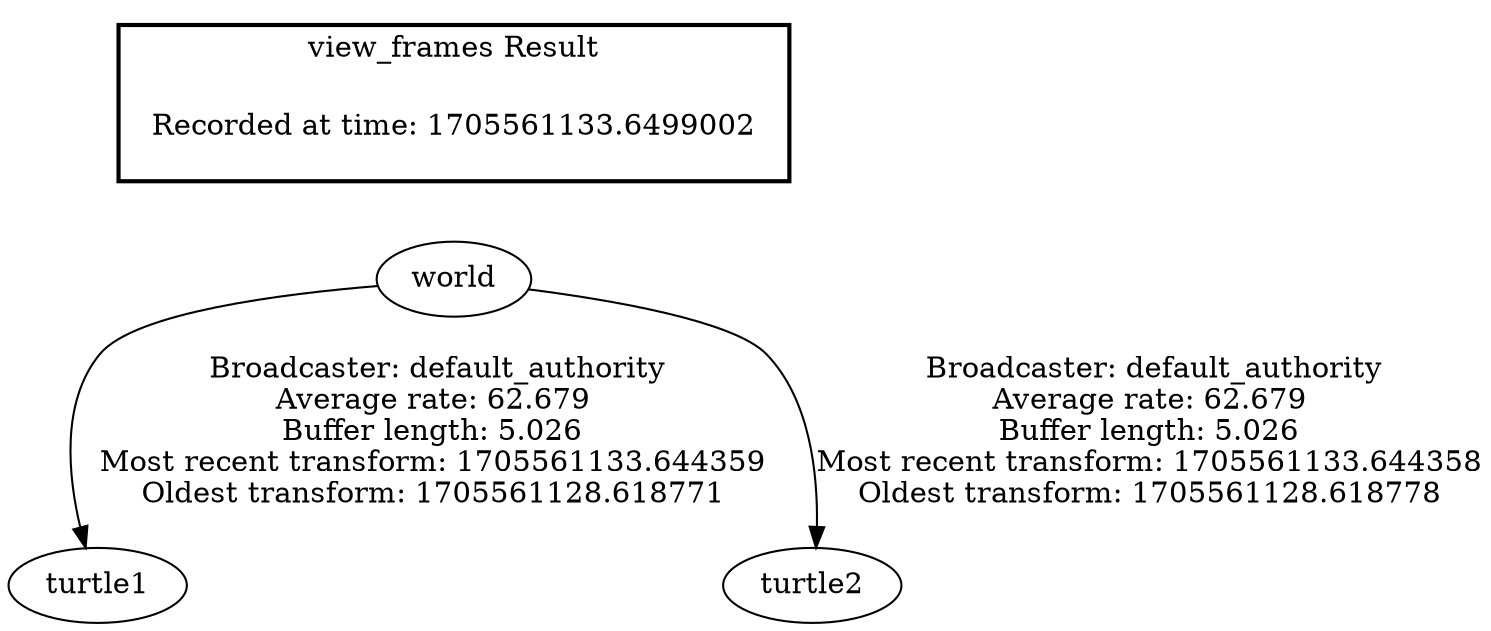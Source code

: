 digraph G {
"world" -> "turtle1"[label=" Broadcaster: default_authority\nAverage rate: 62.679\nBuffer length: 5.026\nMost recent transform: 1705561133.644359\nOldest transform: 1705561128.618771\n"];
"world" -> "turtle2"[label=" Broadcaster: default_authority\nAverage rate: 62.679\nBuffer length: 5.026\nMost recent transform: 1705561133.644358\nOldest transform: 1705561128.618778\n"];
edge [style=invis];
 subgraph cluster_legend { style=bold; color=black; label ="view_frames Result";
"Recorded at time: 1705561133.6499002"[ shape=plaintext ] ;
}->"world";
}